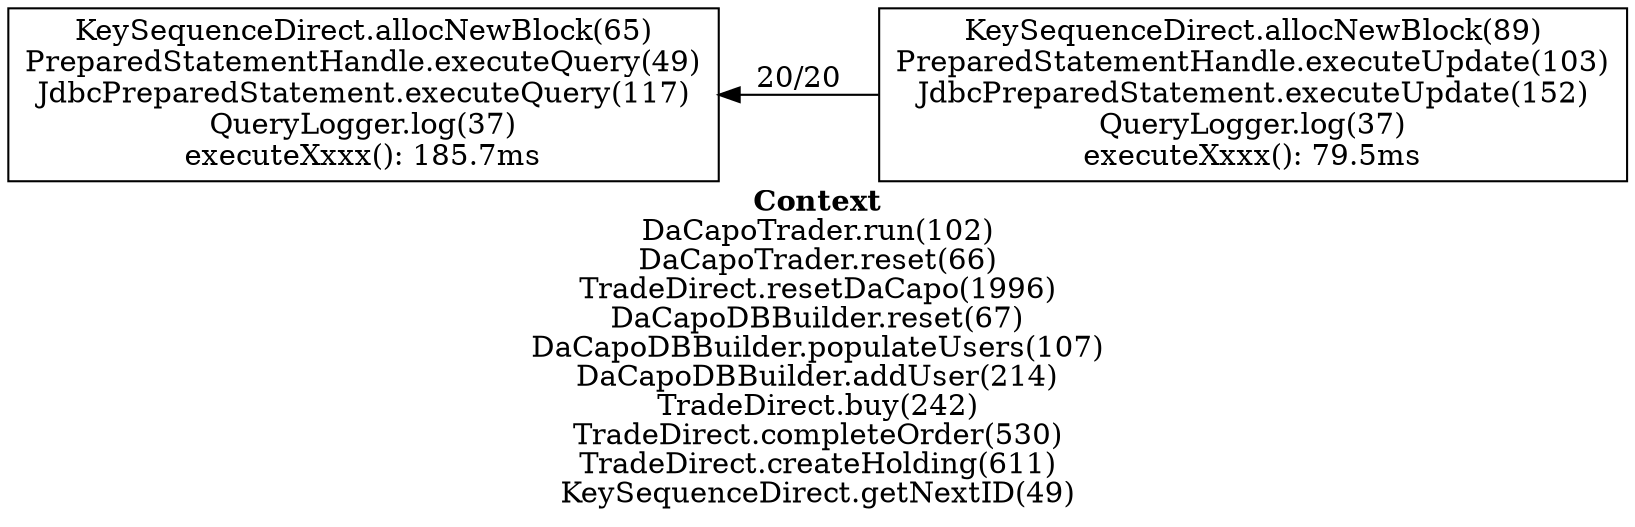 digraph 1272015198 { 
label=<<font face="Times-Bold">Context</font><br/>DaCapoTrader.run(102)<br/>DaCapoTrader.reset(66)<br/>TradeDirect.resetDaCapo(1996)<br/>DaCapoDBBuilder.reset(67)<br/>DaCapoDBBuilder.populateUsers(107)<br/>DaCapoDBBuilder.addUser(214)<br/>TradeDirect.buy(242)<br/>TradeDirect.completeOrder(530)<br/>TradeDirect.createHolding(611)<br/>KeySequenceDirect.getNextID(49)>;rankdir=RL;
1 [label="KeySequenceDirect.allocNewBlock(89)\nPreparedStatementHandle.executeUpdate(103)\nJdbcPreparedStatement.executeUpdate(152)\nQueryLogger.log(37)\nexecuteXxxx(): 79.5ms", shape=box];
2 [label="KeySequenceDirect.allocNewBlock(65)\nPreparedStatementHandle.executeQuery(49)\nJdbcPreparedStatement.executeQuery(117)\nQueryLogger.log(37)\nexecuteXxxx(): 185.7ms", shape=box];
1 -> 2 [label="20/20"];
}

